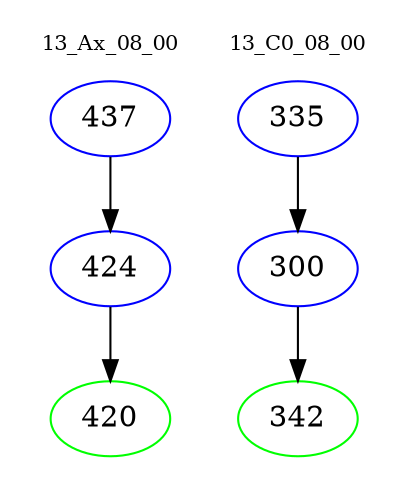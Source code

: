 digraph{
subgraph cluster_0 {
color = white
label = "13_Ax_08_00";
fontsize=10;
T0_437 [label="437", color="blue"]
T0_437 -> T0_424 [color="black"]
T0_424 [label="424", color="blue"]
T0_424 -> T0_420 [color="black"]
T0_420 [label="420", color="green"]
}
subgraph cluster_1 {
color = white
label = "13_C0_08_00";
fontsize=10;
T1_335 [label="335", color="blue"]
T1_335 -> T1_300 [color="black"]
T1_300 [label="300", color="blue"]
T1_300 -> T1_342 [color="black"]
T1_342 [label="342", color="green"]
}
}
